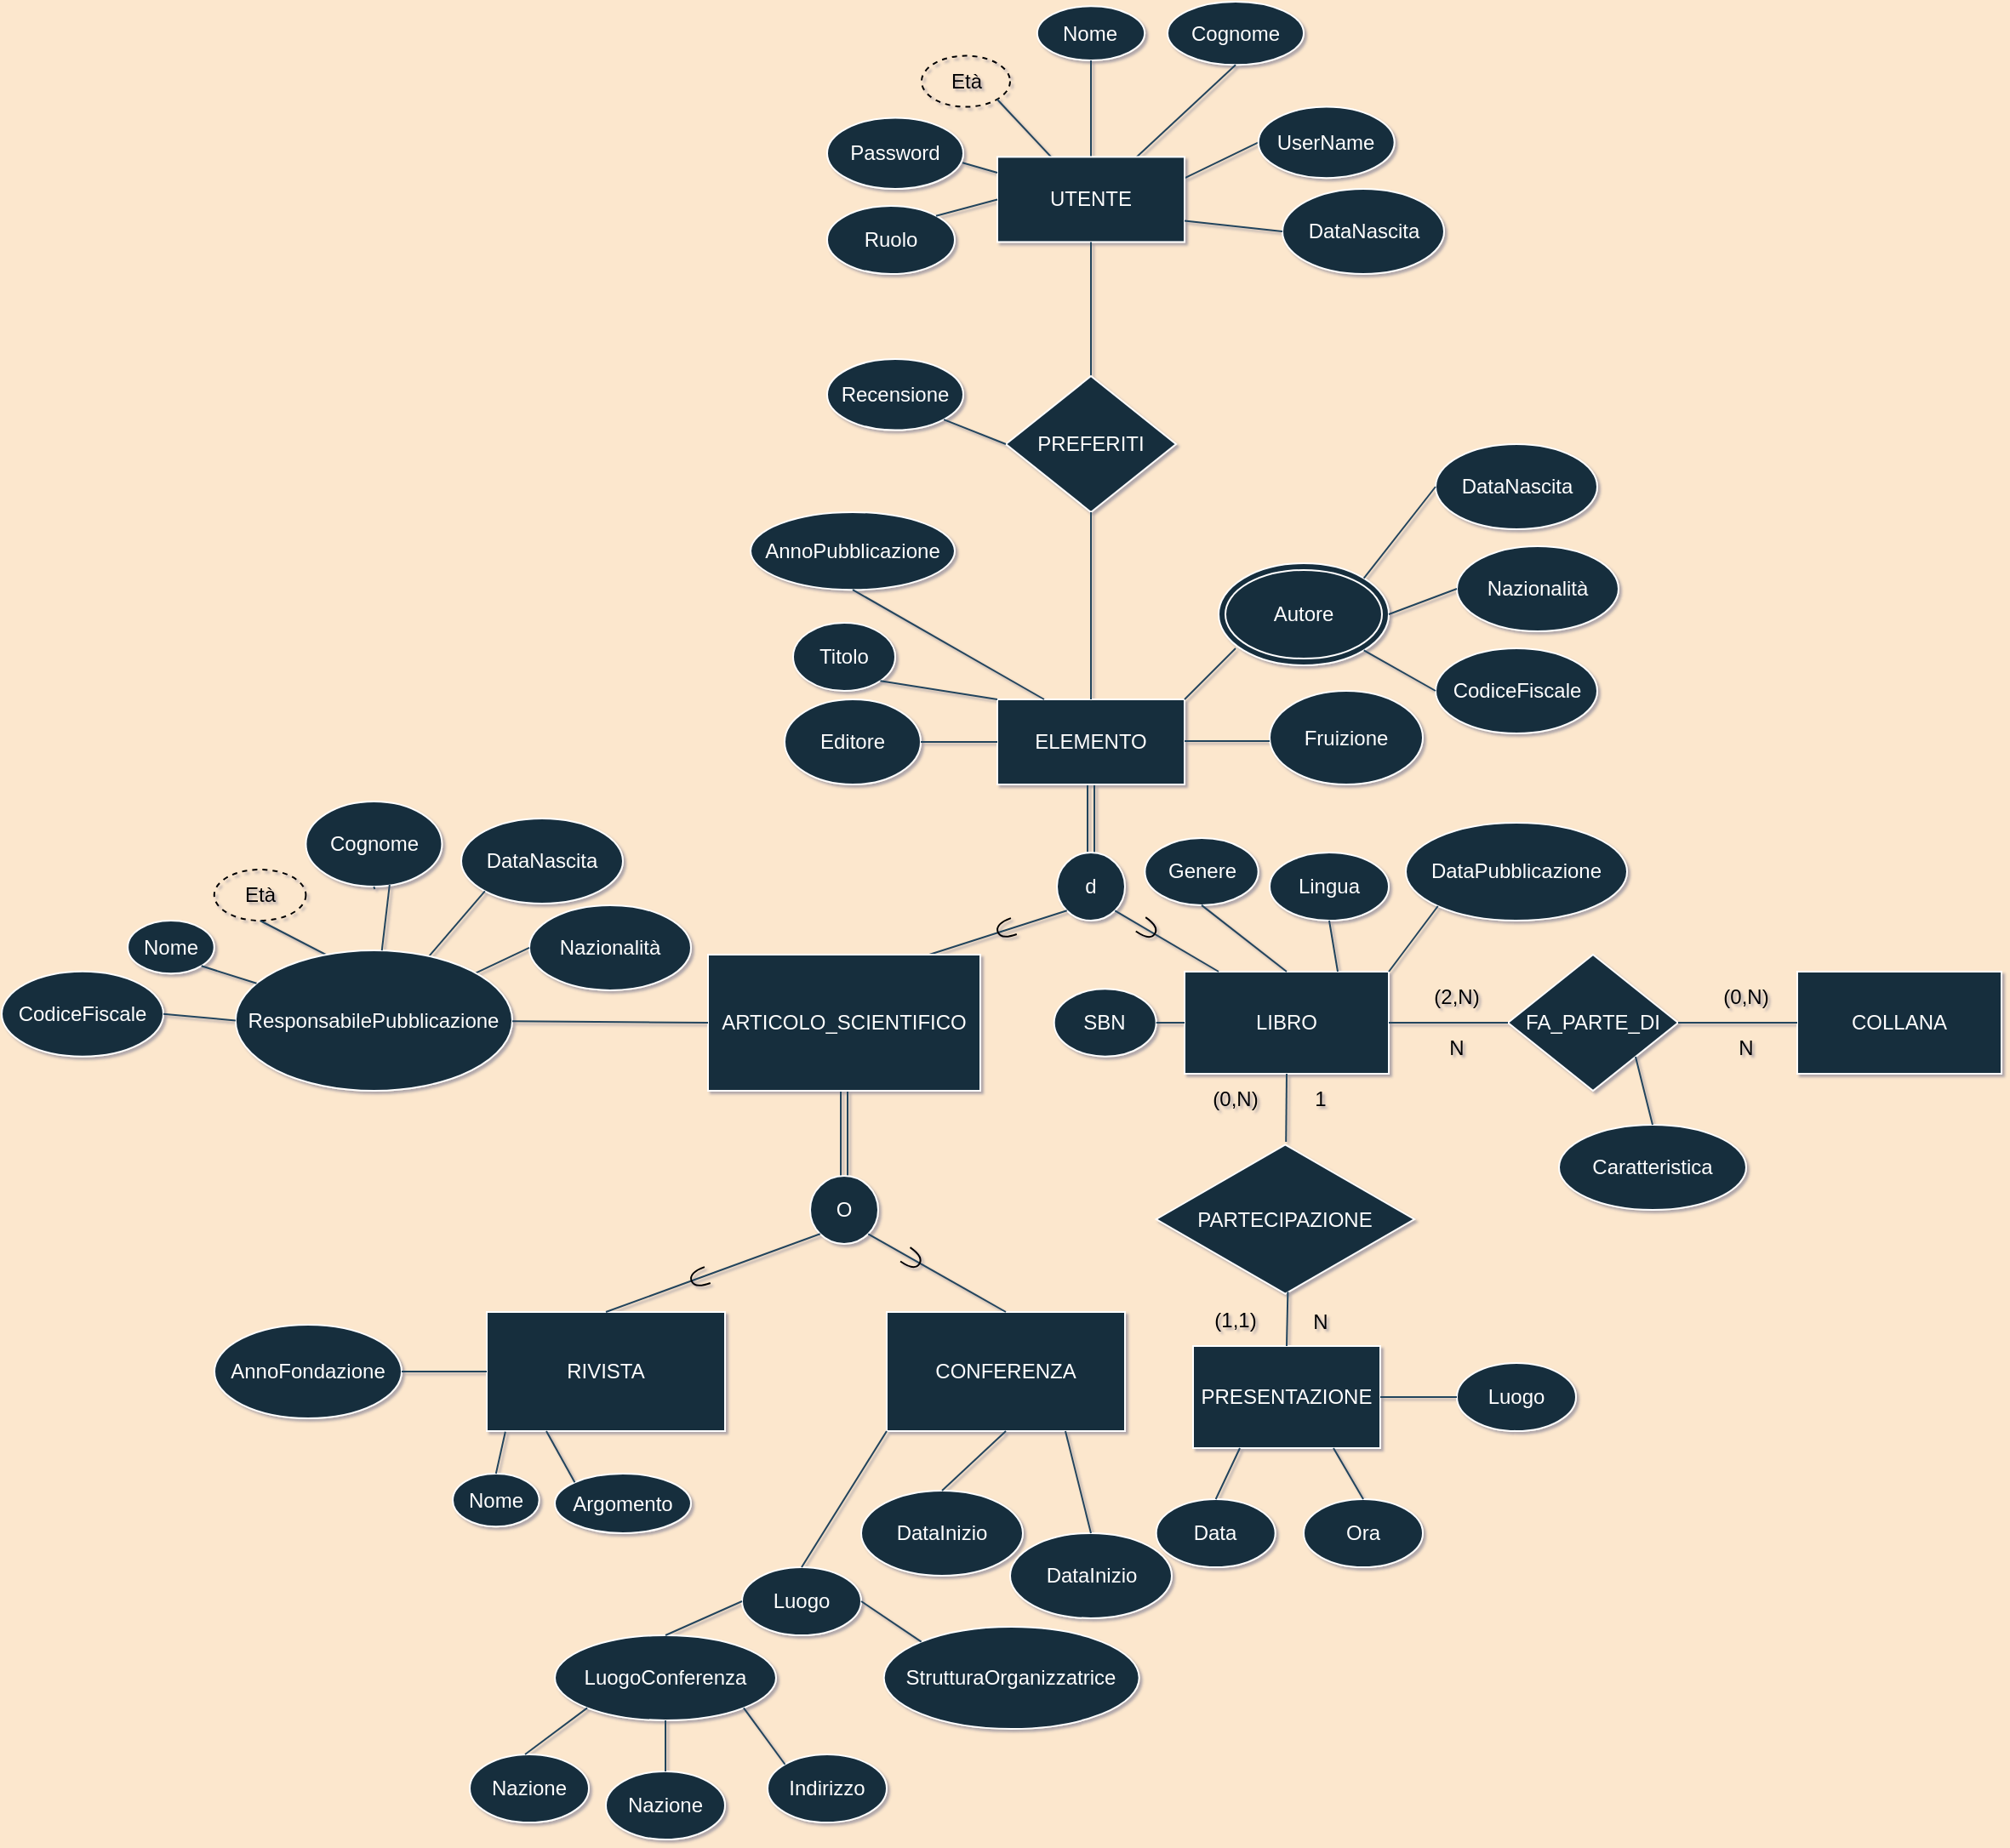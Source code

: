 <mxfile version="20.6.0" type="device"><diagram id="M-CdDoBV60Qnlm4ifn4K" name="Pagina-1"><mxGraphModel dx="1877" dy="1602" grid="1" gridSize="10" guides="1" tooltips="1" connect="1" arrows="1" fold="1" page="1" pageScale="1" pageWidth="827" pageHeight="1169" background="#FCE7CD" math="0" shadow="1"><root><mxCell id="0"/><mxCell id="1" parent="0"/><mxCell id="KIYsPXz1NXXI_963rC55-44" style="edgeStyle=orthogonalEdgeStyle;shape=link;rounded=0;orthogonalLoop=1;jettySize=auto;html=1;exitX=0.5;exitY=1;exitDx=0;exitDy=0;labelBackgroundColor=#FCE7CD;strokeColor=#23445D;" parent="1" source="KIYsPXz1NXXI_963rC55-1" edge="1"><mxGeometry relative="1" as="geometry"><mxPoint x="285" y="220.0" as="targetPoint"/></mxGeometry></mxCell><mxCell id="KIYsPXz1NXXI_963rC55-1" value="ELEMENTO" style="rounded=0;whiteSpace=wrap;html=1;fillColor=#182E3E;strokeColor=#FFFFFF;fontColor=#FFFFFF;" parent="1" vertex="1"><mxGeometry x="230" y="130" width="110" height="50" as="geometry"/></mxCell><mxCell id="KIYsPXz1NXXI_963rC55-2" value="ARTICOLO_SCIENTIFICO" style="rounded=0;whiteSpace=wrap;html=1;fillColor=#182E3E;strokeColor=#FFFFFF;fontColor=#FFFFFF;" parent="1" vertex="1"><mxGeometry x="60" y="280" width="160" height="80" as="geometry"/></mxCell><mxCell id="KIYsPXz1NXXI_963rC55-3" value="LIBRO" style="rounded=0;whiteSpace=wrap;html=1;fillColor=#182E3E;strokeColor=#FFFFFF;fontColor=#FFFFFF;" parent="1" vertex="1"><mxGeometry x="340" y="290" width="120" height="60" as="geometry"/></mxCell><mxCell id="KIYsPXz1NXXI_963rC55-4" value="Titolo" style="ellipse;whiteSpace=wrap;html=1;fillColor=#182E3E;strokeColor=#FFFFFF;fontColor=#FFFFFF;" parent="1" vertex="1"><mxGeometry x="110" y="85" width="60" height="40" as="geometry"/></mxCell><mxCell id="KIYsPXz1NXXI_963rC55-8" value="" style="endArrow=none;html=1;rounded=0;exitX=1;exitY=1;exitDx=0;exitDy=0;labelBackgroundColor=#FCE7CD;strokeColor=#23445D;entryX=0;entryY=0;entryDx=0;entryDy=0;" parent="1" source="KIYsPXz1NXXI_963rC55-4" target="KIYsPXz1NXXI_963rC55-1" edge="1"><mxGeometry width="50" height="50" relative="1" as="geometry"><mxPoint x="240" y="110" as="sourcePoint"/><mxPoint x="290" y="60" as="targetPoint"/></mxGeometry></mxCell><mxCell id="KIYsPXz1NXXI_963rC55-9" value="AnnoPubblicazione" style="ellipse;whiteSpace=wrap;html=1;fillColor=#182E3E;strokeColor=#FFFFFF;fontColor=#FFFFFF;" parent="1" vertex="1"><mxGeometry x="85" y="20" width="120" height="45.58" as="geometry"/></mxCell><mxCell id="KIYsPXz1NXXI_963rC55-11" value="" style="endArrow=none;html=1;rounded=0;entryX=0.5;entryY=1;entryDx=0;entryDy=0;labelBackgroundColor=#FCE7CD;strokeColor=#23445D;exitX=0.25;exitY=0;exitDx=0;exitDy=0;" parent="1" target="KIYsPXz1NXXI_963rC55-9" edge="1" source="KIYsPXz1NXXI_963rC55-1"><mxGeometry width="50" height="50" relative="1" as="geometry"><mxPoint x="280" y="130" as="sourcePoint"/><mxPoint x="330" y="80" as="targetPoint"/></mxGeometry></mxCell><mxCell id="KIYsPXz1NXXI_963rC55-12" value="Autore" style="ellipse;shape=doubleEllipse;whiteSpace=wrap;html=1;fillColor=#182E3E;strokeColor=#FFFFFF;fontColor=#FFFFFF;" parent="1" vertex="1"><mxGeometry x="360" y="50" width="100" height="60" as="geometry"/></mxCell><mxCell id="KIYsPXz1NXXI_963rC55-13" value="" style="endArrow=none;html=1;rounded=0;labelBackgroundColor=#FCE7CD;strokeColor=#23445D;" parent="1" edge="1"><mxGeometry width="50" height="50" relative="1" as="geometry"><mxPoint x="340" y="130" as="sourcePoint"/><mxPoint x="370" y="100" as="targetPoint"/></mxGeometry></mxCell><mxCell id="KIYsPXz1NXXI_963rC55-14" value="Nome" style="ellipse;whiteSpace=wrap;html=1;fillColor=#182E3E;strokeColor=#FFFFFF;fontColor=#FFFFFF;" parent="1" vertex="1"><mxGeometry x="253.42" y="-277.34" width="63.16" height="31.79" as="geometry"/></mxCell><mxCell id="KIYsPXz1NXXI_963rC55-15" value="" style="endArrow=none;html=1;rounded=0;exitX=0.5;exitY=1;exitDx=0;exitDy=0;labelBackgroundColor=#FCE7CD;strokeColor=#23445D;" parent="1" source="KIYsPXz1NXXI_963rC55-14" target="_2MecV2IiAmUGZykWip9-86" edge="1"><mxGeometry width="50" height="50" relative="1" as="geometry"><mxPoint x="323.99" y="-255.84" as="sourcePoint"/><mxPoint x="268.553" y="-197.004" as="targetPoint"/></mxGeometry></mxCell><mxCell id="KIYsPXz1NXXI_963rC55-16" value="Cognome" style="ellipse;whiteSpace=wrap;html=1;fillColor=#182E3E;strokeColor=#FFFFFF;fontColor=#FFFFFF;" parent="1" vertex="1"><mxGeometry x="330.0" y="-280" width="80" height="37.11" as="geometry"/></mxCell><mxCell id="KIYsPXz1NXXI_963rC55-19" value="" style="endArrow=none;html=1;rounded=0;entryX=0.5;entryY=1;entryDx=0;entryDy=0;labelBackgroundColor=#FCE7CD;strokeColor=#23445D;" parent="1" source="_2MecV2IiAmUGZykWip9-86" target="KIYsPXz1NXXI_963rC55-16" edge="1"><mxGeometry width="50" height="50" relative="1" as="geometry"><mxPoint x="290.489" y="-195.489" as="sourcePoint"/><mxPoint x="354.82" y="-237" as="targetPoint"/></mxGeometry></mxCell><mxCell id="KIYsPXz1NXXI_963rC55-20" value="Editore" style="ellipse;whiteSpace=wrap;html=1;fillColor=#182E3E;strokeColor=#FFFFFF;fontColor=#FFFFFF;" parent="1" vertex="1"><mxGeometry x="105" y="130" width="80" height="50" as="geometry"/></mxCell><mxCell id="KIYsPXz1NXXI_963rC55-22" value="" style="endArrow=none;html=1;rounded=0;exitX=1;exitY=0.5;exitDx=0;exitDy=0;entryX=0;entryY=0.5;entryDx=0;entryDy=0;labelBackgroundColor=#FCE7CD;strokeColor=#23445D;" parent="1" source="KIYsPXz1NXXI_963rC55-20" target="KIYsPXz1NXXI_963rC55-1" edge="1"><mxGeometry width="50" height="50" relative="1" as="geometry"><mxPoint x="360" y="200" as="sourcePoint"/><mxPoint x="410" y="150" as="targetPoint"/></mxGeometry></mxCell><mxCell id="KIYsPXz1NXXI_963rC55-23" value="Fruizione" style="ellipse;whiteSpace=wrap;html=1;fillColor=#182E3E;strokeColor=#FFFFFF;fontColor=#FFFFFF;" parent="1" vertex="1"><mxGeometry x="390" y="125" width="90" height="55" as="geometry"/></mxCell><mxCell id="KIYsPXz1NXXI_963rC55-24" value="" style="endArrow=none;html=1;rounded=0;exitX=1;exitY=0.5;exitDx=0;exitDy=0;entryX=0;entryY=0.5;entryDx=0;entryDy=0;labelBackgroundColor=#FCE7CD;strokeColor=#23445D;" parent="1" edge="1"><mxGeometry width="50" height="50" relative="1" as="geometry"><mxPoint x="340" y="154.5" as="sourcePoint"/><mxPoint x="390" y="154.5" as="targetPoint"/></mxGeometry></mxCell><mxCell id="KIYsPXz1NXXI_963rC55-25" value="DataPubblicazione" style="ellipse;whiteSpace=wrap;html=1;fillColor=#182E3E;strokeColor=#FFFFFF;fontColor=#FFFFFF;" parent="1" vertex="1"><mxGeometry x="470" y="202.5" width="130" height="57.5" as="geometry"/></mxCell><mxCell id="KIYsPXz1NXXI_963rC55-27" value="Luogo" style="ellipse;whiteSpace=wrap;html=1;fillColor=#182E3E;strokeColor=#FFFFFF;fontColor=#FFFFFF;" parent="1" vertex="1"><mxGeometry x="500" y="520" width="70" height="40" as="geometry"/></mxCell><mxCell id="KIYsPXz1NXXI_963rC55-29" value="COLLANA" style="rounded=0;whiteSpace=wrap;html=1;fillColor=#182E3E;strokeColor=#FFFFFF;fontColor=#FFFFFF;" parent="1" vertex="1"><mxGeometry x="700" y="290" width="120" height="60" as="geometry"/></mxCell><mxCell id="KIYsPXz1NXXI_963rC55-30" value="FA_PARTE_DI" style="rhombus;whiteSpace=wrap;html=1;fillColor=#182E3E;strokeColor=#FFFFFF;fontColor=#FFFFFF;" parent="1" vertex="1"><mxGeometry x="530" y="280" width="100" height="80" as="geometry"/></mxCell><mxCell id="KIYsPXz1NXXI_963rC55-31" value="" style="endArrow=none;html=1;rounded=0;entryX=0;entryY=0.5;entryDx=0;entryDy=0;exitX=1;exitY=0.5;exitDx=0;exitDy=0;labelBackgroundColor=#FCE7CD;strokeColor=#23445D;fontColor=#000000;" parent="1" source="KIYsPXz1NXXI_963rC55-3" target="KIYsPXz1NXXI_963rC55-30" edge="1"><mxGeometry width="50" height="50" relative="1" as="geometry"><mxPoint x="360" y="330" as="sourcePoint"/><mxPoint x="410" y="280" as="targetPoint"/></mxGeometry></mxCell><mxCell id="KIYsPXz1NXXI_963rC55-33" value="N" style="text;html=1;strokeColor=none;fillColor=none;align=center;verticalAlign=middle;whiteSpace=wrap;rounded=0;fontColor=#000000;" parent="1" vertex="1"><mxGeometry x="640" y="320" width="60" height="30" as="geometry"/></mxCell><mxCell id="KIYsPXz1NXXI_963rC55-34" value="N" style="text;html=1;strokeColor=none;fillColor=none;align=center;verticalAlign=middle;whiteSpace=wrap;rounded=0;fontColor=#000000;" parent="1" vertex="1"><mxGeometry x="470" y="320" width="60" height="30" as="geometry"/></mxCell><mxCell id="KIYsPXz1NXXI_963rC55-37" value="(2,N)" style="text;html=1;strokeColor=none;fillColor=none;align=center;verticalAlign=middle;whiteSpace=wrap;rounded=0;fontColor=#000000;" parent="1" vertex="1"><mxGeometry x="470" y="290" width="60" height="30" as="geometry"/></mxCell><mxCell id="KIYsPXz1NXXI_963rC55-38" value="(0,N)" style="text;html=1;strokeColor=none;fillColor=none;align=center;verticalAlign=middle;whiteSpace=wrap;rounded=0;fontColor=#000000;" parent="1" vertex="1"><mxGeometry x="640" y="290" width="60" height="30" as="geometry"/></mxCell><mxCell id="KIYsPXz1NXXI_963rC55-40" value="PRESENTAZIONE" style="rounded=0;whiteSpace=wrap;html=1;fillColor=#182E3E;strokeColor=#FFFFFF;fontColor=#FFFFFF;" parent="1" vertex="1"><mxGeometry x="345" y="510" width="110" height="60" as="geometry"/></mxCell><mxCell id="KIYsPXz1NXXI_963rC55-41" value="Data" style="ellipse;whiteSpace=wrap;html=1;fillColor=#182E3E;strokeColor=#FFFFFF;fontColor=#FFFFFF;" parent="1" vertex="1"><mxGeometry x="323.34" y="600" width="70" height="40" as="geometry"/></mxCell><mxCell id="KIYsPXz1NXXI_963rC55-42" value="" style="endArrow=none;html=1;rounded=0;entryX=0;entryY=0.5;entryDx=0;entryDy=0;exitX=1;exitY=0.5;exitDx=0;exitDy=0;labelBackgroundColor=#FCE7CD;strokeColor=#23445D;fontColor=#000000;" parent="1" source="KIYsPXz1NXXI_963rC55-40" target="KIYsPXz1NXXI_963rC55-27" edge="1"><mxGeometry width="50" height="50" relative="1" as="geometry"><mxPoint x="380" y="500" as="sourcePoint"/><mxPoint x="430" y="450" as="targetPoint"/></mxGeometry></mxCell><mxCell id="KIYsPXz1NXXI_963rC55-43" value="" style="endArrow=none;html=1;rounded=0;exitX=0.5;exitY=0;exitDx=0;exitDy=0;entryX=0.25;entryY=1;entryDx=0;entryDy=0;labelBackgroundColor=#FCE7CD;strokeColor=#23445D;" parent="1" source="KIYsPXz1NXXI_963rC55-41" target="KIYsPXz1NXXI_963rC55-40" edge="1"><mxGeometry width="50" height="50" relative="1" as="geometry"><mxPoint x="380" y="500" as="sourcePoint"/><mxPoint x="430" y="450" as="targetPoint"/></mxGeometry></mxCell><mxCell id="KIYsPXz1NXXI_963rC55-45" value="d" style="ellipse;whiteSpace=wrap;html=1;aspect=fixed;fillColor=#182E3E;strokeColor=#FFFFFF;fontColor=#FFFFFF;" parent="1" vertex="1"><mxGeometry x="265" y="220" width="40" height="40" as="geometry"/></mxCell><mxCell id="KIYsPXz1NXXI_963rC55-66" value="" style="endArrow=none;html=1;rounded=0;entryX=1;entryY=1;entryDx=0;entryDy=0;exitX=0.167;exitY=0;exitDx=0;exitDy=0;startArrow=none;exitPerimeter=0;labelBackgroundColor=#FCE7CD;strokeColor=#23445D;" parent="1" source="KIYsPXz1NXXI_963rC55-3" target="KIYsPXz1NXXI_963rC55-45" edge="1"><mxGeometry width="50" height="50" relative="1" as="geometry"><mxPoint x="190" y="280" as="sourcePoint"/><mxPoint x="240" y="230" as="targetPoint"/></mxGeometry></mxCell><mxCell id="KIYsPXz1NXXI_963rC55-68" value="" style="endArrow=none;html=1;rounded=0;entryX=0;entryY=1;entryDx=0;entryDy=0;labelBackgroundColor=#FCE7CD;strokeColor=#23445D;" parent="1" target="KIYsPXz1NXXI_963rC55-45" edge="1"><mxGeometry width="50" height="50" relative="1" as="geometry"><mxPoint x="190" y="280" as="sourcePoint"/><mxPoint x="270.858" y="254.142" as="targetPoint"/></mxGeometry></mxCell><mxCell id="KIYsPXz1NXXI_963rC55-75" value="PARTECIPAZIONE" style="html=1;whiteSpace=wrap;aspect=fixed;shape=isoRectangle;fillColor=#182E3E;strokeColor=#FFFFFF;fontColor=#FFFFFF;" parent="1" vertex="1"><mxGeometry x="323.34" y="390" width="151.66" height="91" as="geometry"/></mxCell><mxCell id="KIYsPXz1NXXI_963rC55-76" value="" style="endArrow=none;html=1;rounded=0;entryX=0.5;entryY=1;entryDx=0;entryDy=0;labelBackgroundColor=#FCE7CD;strokeColor=#23445D;fontColor=#000000;" parent="1" source="KIYsPXz1NXXI_963rC55-75" target="KIYsPXz1NXXI_963rC55-3" edge="1"><mxGeometry width="50" height="50" relative="1" as="geometry"><mxPoint x="230" y="360" as="sourcePoint"/><mxPoint x="280" y="310" as="targetPoint"/></mxGeometry></mxCell><mxCell id="KIYsPXz1NXXI_963rC55-78" value="" style="endArrow=none;html=1;rounded=0;entryX=0.51;entryY=0.968;entryDx=0;entryDy=0;entryPerimeter=0;exitX=0.5;exitY=0;exitDx=0;exitDy=0;labelBackgroundColor=#FCE7CD;strokeColor=#23445D;fontColor=#000000;" parent="1" source="KIYsPXz1NXXI_963rC55-40" target="KIYsPXz1NXXI_963rC55-75" edge="1"><mxGeometry width="50" height="50" relative="1" as="geometry"><mxPoint x="230" y="500" as="sourcePoint"/><mxPoint x="280" y="450" as="targetPoint"/></mxGeometry></mxCell><mxCell id="KIYsPXz1NXXI_963rC55-79" value="N" style="text;html=1;strokeColor=none;fillColor=none;align=center;verticalAlign=middle;whiteSpace=wrap;rounded=0;fontColor=#000000;" parent="1" vertex="1"><mxGeometry x="390" y="481" width="60" height="30" as="geometry"/></mxCell><mxCell id="KIYsPXz1NXXI_963rC55-80" value="1" style="text;html=1;strokeColor=none;fillColor=none;align=center;verticalAlign=middle;whiteSpace=wrap;rounded=0;fontColor=#000000;" parent="1" vertex="1"><mxGeometry x="390" y="350" width="60" height="30" as="geometry"/></mxCell><mxCell id="KIYsPXz1NXXI_963rC55-81" value="(0,N)" style="text;html=1;strokeColor=none;fillColor=none;align=center;verticalAlign=middle;whiteSpace=wrap;rounded=0;fontColor=#000000;" parent="1" vertex="1"><mxGeometry x="340" y="350" width="60" height="30" as="geometry"/></mxCell><mxCell id="KIYsPXz1NXXI_963rC55-82" value="(1,1)" style="text;html=1;strokeColor=none;fillColor=none;align=center;verticalAlign=middle;whiteSpace=wrap;rounded=0;fontColor=#000000;" parent="1" vertex="1"><mxGeometry x="340" y="480" width="60" height="30" as="geometry"/></mxCell><mxCell id="KIYsPXz1NXXI_963rC55-83" value="" style="endArrow=none;html=1;rounded=0;entryX=0;entryY=1;entryDx=0;entryDy=0;labelBackgroundColor=#FCE7CD;strokeColor=#23445D;exitX=1;exitY=0;exitDx=0;exitDy=0;" parent="1" target="KIYsPXz1NXXI_963rC55-25" edge="1" source="KIYsPXz1NXXI_963rC55-3"><mxGeometry width="50" height="50" relative="1" as="geometry"><mxPoint x="414" y="290" as="sourcePoint"/><mxPoint x="464" y="240" as="targetPoint"/></mxGeometry></mxCell><mxCell id="KIYsPXz1NXXI_963rC55-84" value="DataNascita" style="ellipse;whiteSpace=wrap;html=1;fillColor=#182E3E;strokeColor=#FFFFFF;fontColor=#FFFFFF;" parent="1" vertex="1"><mxGeometry x="487.5" y="-20" width="95" height="50" as="geometry"/></mxCell><mxCell id="KIYsPXz1NXXI_963rC55-86" value="" style="endArrow=none;html=1;rounded=0;exitX=1;exitY=0.25;exitDx=0;exitDy=0;labelBackgroundColor=#FCE7CD;strokeColor=#23445D;entryX=0;entryY=0.5;entryDx=0;entryDy=0;" parent="1" source="_2MecV2IiAmUGZykWip9-86" target="_2MecV2IiAmUGZykWip9-87" edge="1"><mxGeometry width="50" height="50" relative="1" as="geometry"><mxPoint x="310.175" y="-188.213" as="sourcePoint"/><mxPoint x="361.66" y="-228.21" as="targetPoint"/></mxGeometry></mxCell><mxCell id="KIYsPXz1NXXI_963rC55-87" value="CodiceFiscale" style="ellipse;whiteSpace=wrap;html=1;fillColor=#182E3E;strokeColor=#FFFFFF;fontColor=#FFFFFF;" parent="1" vertex="1"><mxGeometry x="487.5" y="100" width="95" height="50" as="geometry"/></mxCell><mxCell id="KIYsPXz1NXXI_963rC55-88" value="" style="endArrow=none;html=1;rounded=0;entryX=0;entryY=0.5;entryDx=0;entryDy=0;exitX=1;exitY=1;exitDx=0;exitDy=0;labelBackgroundColor=#FCE7CD;strokeColor=#23445D;" parent="1" source="KIYsPXz1NXXI_963rC55-12" target="KIYsPXz1NXXI_963rC55-87" edge="1"><mxGeometry width="50" height="50" relative="1" as="geometry"><mxPoint x="420" y="220" as="sourcePoint"/><mxPoint x="470" y="170" as="targetPoint"/></mxGeometry></mxCell><mxCell id="HXUEYXObNeZ3FaIWYVhp-1" value="" style="endArrow=none;html=1;rounded=0;entryX=0;entryY=0.5;entryDx=0;entryDy=0;labelBackgroundColor=#FCE7CD;strokeColor=#23445D;fontColor=#000000;" parent="1" source="KIYsPXz1NXXI_963rC55-30" target="KIYsPXz1NXXI_963rC55-29" edge="1"><mxGeometry width="50" height="50" relative="1" as="geometry"><mxPoint x="540" y="380" as="sourcePoint"/><mxPoint x="590" y="330" as="targetPoint"/></mxGeometry></mxCell><mxCell id="_2MecV2IiAmUGZykWip9-1" value="Nazionalità" style="ellipse;whiteSpace=wrap;html=1;strokeColor=#FFFFFF;fontColor=#FFFFFF;fillColor=#182E3E;" vertex="1" parent="1"><mxGeometry x="500" y="40" width="95" height="50" as="geometry"/></mxCell><mxCell id="_2MecV2IiAmUGZykWip9-5" value="" style="endArrow=none;html=1;rounded=0;strokeColor=#23445D;entryX=0;entryY=0.5;entryDx=0;entryDy=0;exitX=1;exitY=0.5;exitDx=0;exitDy=0;" edge="1" parent="1" source="KIYsPXz1NXXI_963rC55-12" target="_2MecV2IiAmUGZykWip9-1"><mxGeometry width="50" height="50" relative="1" as="geometry"><mxPoint x="350" y="80" as="sourcePoint"/><mxPoint x="400" y="30" as="targetPoint"/></mxGeometry></mxCell><mxCell id="_2MecV2IiAmUGZykWip9-6" value="&lt;font color=&quot;#000000&quot;&gt;Età&lt;/font&gt;" style="ellipse;whiteSpace=wrap;html=1;align=center;dashed=1;strokeColor=#000000;fontColor=#FFFFFF;fillColor=none;" vertex="1" parent="1"><mxGeometry x="185.5" y="-248.21" width="52" height="30" as="geometry"/></mxCell><mxCell id="_2MecV2IiAmUGZykWip9-7" value="" style="endArrow=none;html=1;rounded=0;strokeColor=#23445D;fontColor=#000000;exitX=1;exitY=1;exitDx=0;exitDy=0;" edge="1" parent="1" source="_2MecV2IiAmUGZykWip9-6" target="_2MecV2IiAmUGZykWip9-86"><mxGeometry width="50" height="50" relative="1" as="geometry"><mxPoint x="164.82" y="-107.0" as="sourcePoint"/><mxPoint x="239.465" y="-188.213" as="targetPoint"/></mxGeometry></mxCell><mxCell id="_2MecV2IiAmUGZykWip9-8" value="" style="shape=requiredInterface;html=1;verticalLabelPosition=bottom;sketch=0;strokeColor=#000000;fontColor=#000000;fillColor=none;rotation=35;" vertex="1" parent="1"><mxGeometry x="313.34" y="260" width="10" height="10" as="geometry"/></mxCell><mxCell id="_2MecV2IiAmUGZykWip9-9" value="" style="shape=requiredInterface;html=1;verticalLabelPosition=bottom;sketch=0;strokeColor=#000000;fontColor=#000000;fillColor=none;rotation=-200;" vertex="1" parent="1"><mxGeometry x="230.0" y="260" width="10" height="10" as="geometry"/></mxCell><mxCell id="_2MecV2IiAmUGZykWip9-11" value="Lingua" style="ellipse;whiteSpace=wrap;html=1;fillColor=#182E3E;strokeColor=#FFFFFF;fontColor=#FFFFFF;" vertex="1" parent="1"><mxGeometry x="390" y="220" width="70" height="40" as="geometry"/></mxCell><mxCell id="_2MecV2IiAmUGZykWip9-12" value="" style="endArrow=none;html=1;rounded=0;strokeColor=#23445D;fontColor=#000000;entryX=0.5;entryY=1;entryDx=0;entryDy=0;exitX=0.75;exitY=0;exitDx=0;exitDy=0;" edge="1" parent="1" source="KIYsPXz1NXXI_963rC55-3" target="_2MecV2IiAmUGZykWip9-11"><mxGeometry width="50" height="50" relative="1" as="geometry"><mxPoint x="380" y="330" as="sourcePoint"/><mxPoint x="430" y="280" as="targetPoint"/></mxGeometry></mxCell><mxCell id="_2MecV2IiAmUGZykWip9-13" value="Genere" style="ellipse;whiteSpace=wrap;html=1;fillColor=#182E3E;strokeColor=#FFFFFF;fontColor=#FFFFFF;" vertex="1" parent="1"><mxGeometry x="316.68" y="211.56" width="66.66" height="39.38" as="geometry"/></mxCell><mxCell id="_2MecV2IiAmUGZykWip9-14" value="" style="endArrow=none;html=1;rounded=0;strokeColor=#23445D;fontColor=#000000;entryX=0.5;entryY=1;entryDx=0;entryDy=0;exitX=0.5;exitY=0;exitDx=0;exitDy=0;" edge="1" parent="1" source="KIYsPXz1NXXI_963rC55-3" target="_2MecV2IiAmUGZykWip9-13"><mxGeometry width="50" height="50" relative="1" as="geometry"><mxPoint x="380" y="330" as="sourcePoint"/><mxPoint x="430" y="280" as="targetPoint"/></mxGeometry></mxCell><mxCell id="_2MecV2IiAmUGZykWip9-15" value="SBN" style="ellipse;whiteSpace=wrap;html=1;fillColor=#182E3E;strokeColor=#FFFFFF;fontColor=#FFFFFF;" vertex="1" parent="1"><mxGeometry x="263.34" y="300.16" width="60" height="39.69" as="geometry"/></mxCell><mxCell id="_2MecV2IiAmUGZykWip9-17" value="" style="endArrow=none;html=1;rounded=0;strokeColor=#23445D;fontColor=#000000;exitX=1;exitY=0.5;exitDx=0;exitDy=0;entryX=0;entryY=0.5;entryDx=0;entryDy=0;" edge="1" parent="1" source="_2MecV2IiAmUGZykWip9-15" target="KIYsPXz1NXXI_963rC55-3"><mxGeometry width="50" height="50" relative="1" as="geometry"><mxPoint x="380" y="330" as="sourcePoint"/><mxPoint x="430" y="280" as="targetPoint"/></mxGeometry></mxCell><mxCell id="_2MecV2IiAmUGZykWip9-18" value="Ora" style="ellipse;whiteSpace=wrap;html=1;fillColor=#182E3E;strokeColor=#FFFFFF;fontColor=#FFFFFF;" vertex="1" parent="1"><mxGeometry x="410" y="600" width="70" height="40" as="geometry"/></mxCell><mxCell id="_2MecV2IiAmUGZykWip9-19" value="" style="endArrow=none;html=1;rounded=0;exitX=0.5;exitY=0;exitDx=0;exitDy=0;entryX=0.75;entryY=1;entryDx=0;entryDy=0;labelBackgroundColor=#FCE7CD;strokeColor=#23445D;" edge="1" source="_2MecV2IiAmUGZykWip9-18" parent="1" target="KIYsPXz1NXXI_963rC55-40"><mxGeometry width="50" height="50" relative="1" as="geometry"><mxPoint x="466.66" y="500" as="sourcePoint"/><mxPoint x="459.16" y="570" as="targetPoint"/></mxGeometry></mxCell><mxCell id="_2MecV2IiAmUGZykWip9-35" style="edgeStyle=orthogonalEdgeStyle;shape=link;rounded=0;orthogonalLoop=1;jettySize=auto;html=1;exitX=0.5;exitY=1;exitDx=0;exitDy=0;strokeColor=#23445D;fontColor=#000000;" edge="1" parent="1" source="_2MecV2IiAmUGZykWip9-21" target="_2MecV2IiAmUGZykWip9-30"><mxGeometry relative="1" as="geometry"><mxPoint x="139.857" y="410" as="targetPoint"/></mxGeometry></mxCell><mxCell id="_2MecV2IiAmUGZykWip9-21" value="ARTICOLO_SCIENTIFICO" style="rounded=0;whiteSpace=wrap;html=1;fillColor=#182E3E;strokeColor=#FFFFFF;fontColor=#FFFFFF;" vertex="1" parent="1"><mxGeometry x="60" y="280" width="160" height="80" as="geometry"/></mxCell><mxCell id="_2MecV2IiAmUGZykWip9-22" value="RIVISTA" style="rounded=0;whiteSpace=wrap;html=1;fillColor=#182E3E;strokeColor=#FFFFFF;fontColor=#FFFFFF;" vertex="1" parent="1"><mxGeometry x="-70" y="490" width="140" height="70" as="geometry"/></mxCell><mxCell id="_2MecV2IiAmUGZykWip9-23" value="CONFERENZA" style="rounded=0;whiteSpace=wrap;html=1;fillColor=#182E3E;strokeColor=#FFFFFF;fontColor=#FFFFFF;" vertex="1" parent="1"><mxGeometry x="165" y="490" width="140" height="70" as="geometry"/></mxCell><mxCell id="_2MecV2IiAmUGZykWip9-30" value="O" style="ellipse;whiteSpace=wrap;html=1;aspect=fixed;fillColor=#182E3E;strokeColor=#FFFFFF;fontColor=#FFFFFF;" vertex="1" parent="1"><mxGeometry x="120.0" y="410" width="40" height="40" as="geometry"/></mxCell><mxCell id="_2MecV2IiAmUGZykWip9-31" value="" style="endArrow=none;html=1;rounded=0;entryX=1;entryY=1;entryDx=0;entryDy=0;exitX=0.5;exitY=0;exitDx=0;exitDy=0;startArrow=none;labelBackgroundColor=#FCE7CD;strokeColor=#23445D;" edge="1" parent="1" target="_2MecV2IiAmUGZykWip9-30" source="_2MecV2IiAmUGZykWip9-23"><mxGeometry width="50" height="50" relative="1" as="geometry"><mxPoint x="210.0" y="461" as="sourcePoint"/><mxPoint x="89.96" y="401" as="targetPoint"/></mxGeometry></mxCell><mxCell id="_2MecV2IiAmUGZykWip9-32" value="" style="endArrow=none;html=1;rounded=0;entryX=0;entryY=1;entryDx=0;entryDy=0;labelBackgroundColor=#FCE7CD;strokeColor=#23445D;exitX=0.5;exitY=0;exitDx=0;exitDy=0;" edge="1" parent="1" target="_2MecV2IiAmUGZykWip9-30" source="_2MecV2IiAmUGZykWip9-22"><mxGeometry width="50" height="50" relative="1" as="geometry"><mxPoint x="39.96" y="451" as="sourcePoint"/><mxPoint x="120.818" y="425.142" as="targetPoint"/></mxGeometry></mxCell><mxCell id="_2MecV2IiAmUGZykWip9-33" value="" style="shape=requiredInterface;html=1;verticalLabelPosition=bottom;sketch=0;strokeColor=#000000;fontColor=#000000;fillColor=none;rotation=35;" vertex="1" parent="1"><mxGeometry x="175.0" y="454" width="10" height="10" as="geometry"/></mxCell><mxCell id="_2MecV2IiAmUGZykWip9-34" value="" style="shape=requiredInterface;html=1;verticalLabelPosition=bottom;sketch=0;strokeColor=#000000;fontColor=#000000;fillColor=none;rotation=-200;" vertex="1" parent="1"><mxGeometry x="50.0" y="465" width="10" height="10" as="geometry"/></mxCell><mxCell id="_2MecV2IiAmUGZykWip9-36" value="Nome" style="ellipse;whiteSpace=wrap;html=1;fillColor=#182E3E;strokeColor=#FFFFFF;fontColor=#FFFFFF;" vertex="1" parent="1"><mxGeometry x="-90.0" y="585" width="50.83" height="31.16" as="geometry"/></mxCell><mxCell id="_2MecV2IiAmUGZykWip9-39" value="" style="endArrow=none;html=1;rounded=0;strokeColor=#23445D;fontColor=#000000;entryX=0.078;entryY=1.005;entryDx=0;entryDy=0;exitX=0.5;exitY=0;exitDx=0;exitDy=0;entryPerimeter=0;" edge="1" parent="1" source="_2MecV2IiAmUGZykWip9-36" target="_2MecV2IiAmUGZykWip9-22"><mxGeometry width="50" height="50" relative="1" as="geometry"><mxPoint x="220" y="615" as="sourcePoint"/><mxPoint x="30" y="625" as="targetPoint"/></mxGeometry></mxCell><mxCell id="_2MecV2IiAmUGZykWip9-40" value="Argomento" style="ellipse;whiteSpace=wrap;html=1;fillColor=#182E3E;strokeColor=#FFFFFF;fontColor=#FFFFFF;" vertex="1" parent="1"><mxGeometry x="-30" y="585" width="80" height="35" as="geometry"/></mxCell><mxCell id="_2MecV2IiAmUGZykWip9-41" value="" style="endArrow=none;html=1;rounded=0;strokeColor=#23445D;fontColor=#000000;exitX=0.25;exitY=1;exitDx=0;exitDy=0;entryX=0;entryY=0;entryDx=0;entryDy=0;" edge="1" parent="1" source="_2MecV2IiAmUGZykWip9-22" target="_2MecV2IiAmUGZykWip9-40"><mxGeometry width="50" height="50" relative="1" as="geometry"><mxPoint x="50" y="690" as="sourcePoint"/><mxPoint x="100" y="640" as="targetPoint"/></mxGeometry></mxCell><mxCell id="_2MecV2IiAmUGZykWip9-42" value="AnnoFondazione" style="ellipse;whiteSpace=wrap;html=1;fillColor=#182E3E;strokeColor=#FFFFFF;fontColor=#FFFFFF;" vertex="1" parent="1"><mxGeometry x="-230" y="497.5" width="110" height="55" as="geometry"/></mxCell><mxCell id="_2MecV2IiAmUGZykWip9-43" value="" style="endArrow=none;html=1;rounded=0;strokeColor=#23445D;fontColor=#000000;exitX=1;exitY=0.5;exitDx=0;exitDy=0;entryX=0;entryY=0.5;entryDx=0;entryDy=0;" edge="1" parent="1" source="_2MecV2IiAmUGZykWip9-42" target="_2MecV2IiAmUGZykWip9-22"><mxGeometry width="50" height="50" relative="1" as="geometry"><mxPoint x="110" y="620" as="sourcePoint"/><mxPoint x="160" y="570" as="targetPoint"/></mxGeometry></mxCell><mxCell id="_2MecV2IiAmUGZykWip9-46" value="Nome" style="ellipse;whiteSpace=wrap;html=1;fillColor=#182E3E;strokeColor=#FFFFFF;fontColor=#FFFFFF;" vertex="1" parent="1"><mxGeometry x="-280.95" y="260" width="50.83" height="31.16" as="geometry"/></mxCell><mxCell id="_2MecV2IiAmUGZykWip9-48" value="Cognome" style="ellipse;whiteSpace=wrap;html=1;fillColor=#182E3E;strokeColor=#FFFFFF;fontColor=#FFFFFF;" vertex="1" parent="1"><mxGeometry x="-176.29" y="190" width="80" height="50" as="geometry"/></mxCell><mxCell id="_2MecV2IiAmUGZykWip9-49" value="" style="endArrow=none;html=1;rounded=0;entryX=0.5;entryY=1;entryDx=0;entryDy=0;labelBackgroundColor=#FCE7CD;strokeColor=#23445D;" edge="1" parent="1" target="_2MecV2IiAmUGZykWip9-48"><mxGeometry width="50" height="50" relative="1" as="geometry"><mxPoint x="-135.886" y="241.469" as="sourcePoint"/><mxPoint x="-71.34" y="200" as="targetPoint"/></mxGeometry></mxCell><mxCell id="_2MecV2IiAmUGZykWip9-50" value="DataNascita" style="ellipse;whiteSpace=wrap;html=1;fillColor=#182E3E;strokeColor=#FFFFFF;fontColor=#FFFFFF;" vertex="1" parent="1"><mxGeometry x="-85.0" y="200" width="95" height="50" as="geometry"/></mxCell><mxCell id="_2MecV2IiAmUGZykWip9-51" value="" style="endArrow=none;html=1;rounded=0;entryX=0;entryY=1;entryDx=0;entryDy=0;labelBackgroundColor=#FCE7CD;strokeColor=#23445D;" edge="1" parent="1" source="_2MecV2IiAmUGZykWip9-58" target="_2MecV2IiAmUGZykWip9-50"><mxGeometry width="50" height="50" relative="1" as="geometry"><mxPoint x="-115.985" y="248.787" as="sourcePoint"/><mxPoint x="28.66" y="280" as="targetPoint"/></mxGeometry></mxCell><mxCell id="_2MecV2IiAmUGZykWip9-52" value="CodiceFiscale" style="ellipse;whiteSpace=wrap;html=1;fillColor=#182E3E;strokeColor=#FFFFFF;fontColor=#FFFFFF;" vertex="1" parent="1"><mxGeometry x="-355.0" y="289.85" width="95" height="50" as="geometry"/></mxCell><mxCell id="_2MecV2IiAmUGZykWip9-54" value="Nazionalità" style="ellipse;whiteSpace=wrap;html=1;strokeColor=#FFFFFF;fontColor=#FFFFFF;fillColor=#182E3E;" vertex="1" parent="1"><mxGeometry x="-45.0" y="250.94" width="95" height="50" as="geometry"/></mxCell><mxCell id="_2MecV2IiAmUGZykWip9-55" value="" style="endArrow=none;html=1;rounded=0;strokeColor=#23445D;entryX=0;entryY=0.5;entryDx=0;entryDy=0;" edge="1" parent="1" source="_2MecV2IiAmUGZykWip9-58" target="_2MecV2IiAmUGZykWip9-54"><mxGeometry width="50" height="50" relative="1" as="geometry"><mxPoint x="-101.34" y="270.0" as="sourcePoint"/><mxPoint x="-161.34" y="220" as="targetPoint"/></mxGeometry></mxCell><mxCell id="_2MecV2IiAmUGZykWip9-56" value="&lt;font color=&quot;#000000&quot;&gt;Età&lt;/font&gt;" style="ellipse;whiteSpace=wrap;html=1;align=center;dashed=1;strokeColor=#000000;fontColor=#FFFFFF;fillColor=none;" vertex="1" parent="1"><mxGeometry x="-230.12" y="230" width="53.83" height="30" as="geometry"/></mxCell><mxCell id="_2MecV2IiAmUGZykWip9-57" value="" style="endArrow=none;html=1;rounded=0;strokeColor=#23445D;fontColor=#000000;entryX=0.446;entryY=0.152;entryDx=0;entryDy=0;exitX=0.5;exitY=1;exitDx=0;exitDy=0;entryPerimeter=0;" edge="1" parent="1" source="_2MecV2IiAmUGZykWip9-56" target="_2MecV2IiAmUGZykWip9-58"><mxGeometry width="50" height="50" relative="1" as="geometry"><mxPoint x="-261.34" y="330" as="sourcePoint"/><mxPoint x="-186.397" y="248.609" as="targetPoint"/></mxGeometry></mxCell><mxCell id="_2MecV2IiAmUGZykWip9-58" value="ResponsabilePubblicazione" style="ellipse;whiteSpace=wrap;html=1;fillColor=#182E3E;strokeColor=#FFFFFF;fontColor=#FFFFFF;" vertex="1" parent="1"><mxGeometry x="-217.58" y="277.5" width="162.58" height="82.5" as="geometry"/></mxCell><mxCell id="_2MecV2IiAmUGZykWip9-59" value="" style="endArrow=none;html=1;rounded=0;strokeColor=#23445D;fontColor=#000000;entryX=0;entryY=0.5;entryDx=0;entryDy=0;exitX=1;exitY=0.5;exitDx=0;exitDy=0;" edge="1" parent="1" source="_2MecV2IiAmUGZykWip9-52" target="_2MecV2IiAmUGZykWip9-58"><mxGeometry width="50" height="50" relative="1" as="geometry"><mxPoint x="-270" y="330" as="sourcePoint"/><mxPoint x="-220" y="280" as="targetPoint"/></mxGeometry></mxCell><mxCell id="_2MecV2IiAmUGZykWip9-61" value="Luogo" style="ellipse;whiteSpace=wrap;html=1;fillColor=#182E3E;strokeColor=#FFFFFF;fontColor=#FFFFFF;" vertex="1" parent="1"><mxGeometry x="80" y="640" width="70" height="40" as="geometry"/></mxCell><mxCell id="_2MecV2IiAmUGZykWip9-62" value="" style="endArrow=none;html=1;rounded=0;strokeColor=#23445D;fontColor=#000000;exitX=0.5;exitY=0;exitDx=0;exitDy=0;entryX=0;entryY=1;entryDx=0;entryDy=0;" edge="1" parent="1" source="_2MecV2IiAmUGZykWip9-61" target="_2MecV2IiAmUGZykWip9-23"><mxGeometry width="50" height="50" relative="1" as="geometry"><mxPoint x="330" y="570" as="sourcePoint"/><mxPoint x="380" y="520" as="targetPoint"/></mxGeometry></mxCell><mxCell id="_2MecV2IiAmUGZykWip9-63" value="DataInizio" style="ellipse;whiteSpace=wrap;html=1;fillColor=#182E3E;strokeColor=#FFFFFF;fontColor=#FFFFFF;" vertex="1" parent="1"><mxGeometry x="150" y="595" width="95" height="50" as="geometry"/></mxCell><mxCell id="_2MecV2IiAmUGZykWip9-64" value="" style="endArrow=none;html=1;rounded=0;strokeColor=#23445D;fontColor=#000000;exitX=0.5;exitY=0;exitDx=0;exitDy=0;entryX=0.5;entryY=1;entryDx=0;entryDy=0;" edge="1" parent="1" source="_2MecV2IiAmUGZykWip9-63" target="_2MecV2IiAmUGZykWip9-23"><mxGeometry width="50" height="50" relative="1" as="geometry"><mxPoint x="330" y="570" as="sourcePoint"/><mxPoint x="380" y="520" as="targetPoint"/></mxGeometry></mxCell><mxCell id="_2MecV2IiAmUGZykWip9-65" value="DataInizio" style="ellipse;whiteSpace=wrap;html=1;fillColor=#182E3E;strokeColor=#FFFFFF;fontColor=#FFFFFF;" vertex="1" parent="1"><mxGeometry x="237.5" y="620" width="95" height="50" as="geometry"/></mxCell><mxCell id="_2MecV2IiAmUGZykWip9-66" value="" style="endArrow=none;html=1;rounded=0;strokeColor=#23445D;fontColor=#000000;exitX=0.5;exitY=0;exitDx=0;exitDy=0;entryX=0.75;entryY=1;entryDx=0;entryDy=0;" edge="1" parent="1" source="_2MecV2IiAmUGZykWip9-65" target="_2MecV2IiAmUGZykWip9-23"><mxGeometry width="50" height="50" relative="1" as="geometry"><mxPoint x="330" y="570" as="sourcePoint"/><mxPoint x="380" y="520" as="targetPoint"/></mxGeometry></mxCell><mxCell id="_2MecV2IiAmUGZykWip9-69" value="LuogoConferenza" style="ellipse;whiteSpace=wrap;html=1;fillColor=#182E3E;strokeColor=#FFFFFF;fontColor=#FFFFFF;" vertex="1" parent="1"><mxGeometry x="-30" y="680" width="130" height="50" as="geometry"/></mxCell><mxCell id="_2MecV2IiAmUGZykWip9-70" value="" style="endArrow=none;html=1;rounded=0;strokeColor=#23445D;fontColor=#000000;exitX=0.5;exitY=0;exitDx=0;exitDy=0;entryX=0;entryY=0.5;entryDx=0;entryDy=0;" edge="1" parent="1" source="_2MecV2IiAmUGZykWip9-69" target="_2MecV2IiAmUGZykWip9-61"><mxGeometry width="50" height="50" relative="1" as="geometry"><mxPoint x="290" y="680" as="sourcePoint"/><mxPoint x="340" y="630" as="targetPoint"/></mxGeometry></mxCell><mxCell id="_2MecV2IiAmUGZykWip9-72" value="StrutturaOrganizzatrice" style="ellipse;whiteSpace=wrap;html=1;fillColor=#182E3E;strokeColor=#FFFFFF;fontColor=#FFFFFF;" vertex="1" parent="1"><mxGeometry x="163.34" y="675" width="150" height="60" as="geometry"/></mxCell><mxCell id="_2MecV2IiAmUGZykWip9-73" value="" style="endArrow=none;html=1;rounded=0;strokeColor=#23445D;fontColor=#000000;exitX=1;exitY=0.5;exitDx=0;exitDy=0;entryX=0;entryY=0;entryDx=0;entryDy=0;" edge="1" parent="1" source="_2MecV2IiAmUGZykWip9-61" target="_2MecV2IiAmUGZykWip9-72"><mxGeometry width="50" height="50" relative="1" as="geometry"><mxPoint x="290" y="680" as="sourcePoint"/><mxPoint x="340" y="630" as="targetPoint"/></mxGeometry></mxCell><mxCell id="_2MecV2IiAmUGZykWip9-74" value="Nazione" style="ellipse;whiteSpace=wrap;html=1;fillColor=#182E3E;strokeColor=#FFFFFF;fontColor=#FFFFFF;" vertex="1" parent="1"><mxGeometry x="-80" y="750" width="70" height="40" as="geometry"/></mxCell><mxCell id="_2MecV2IiAmUGZykWip9-75" value="" style="endArrow=none;html=1;rounded=0;strokeColor=#23445D;fontColor=#000000;entryX=0;entryY=1;entryDx=0;entryDy=0;" edge="1" parent="1" target="_2MecV2IiAmUGZykWip9-69"><mxGeometry width="50" height="50" relative="1" as="geometry"><mxPoint x="-47.5" y="750" as="sourcePoint"/><mxPoint x="2.5" y="700" as="targetPoint"/></mxGeometry></mxCell><mxCell id="_2MecV2IiAmUGZykWip9-76" value="Nazione" style="ellipse;whiteSpace=wrap;html=1;fillColor=#182E3E;strokeColor=#FFFFFF;fontColor=#FFFFFF;" vertex="1" parent="1"><mxGeometry y="760" width="70" height="40" as="geometry"/></mxCell><mxCell id="_2MecV2IiAmUGZykWip9-77" value="" style="endArrow=none;html=1;rounded=0;strokeColor=#23445D;fontColor=#000000;exitX=0.5;exitY=0;exitDx=0;exitDy=0;entryX=0.5;entryY=1;entryDx=0;entryDy=0;" edge="1" parent="1" source="_2MecV2IiAmUGZykWip9-76" target="_2MecV2IiAmUGZykWip9-69"><mxGeometry width="50" height="50" relative="1" as="geometry"><mxPoint x="80" y="770" as="sourcePoint"/><mxPoint x="130" y="720" as="targetPoint"/></mxGeometry></mxCell><mxCell id="_2MecV2IiAmUGZykWip9-78" value="Indirizzo" style="ellipse;whiteSpace=wrap;html=1;fillColor=#182E3E;strokeColor=#FFFFFF;fontColor=#FFFFFF;" vertex="1" parent="1"><mxGeometry x="95" y="750" width="70" height="40" as="geometry"/></mxCell><mxCell id="_2MecV2IiAmUGZykWip9-79" value="" style="endArrow=none;html=1;rounded=0;strokeColor=#23445D;fontColor=#000000;exitX=0;exitY=0;exitDx=0;exitDy=0;entryX=1;entryY=1;entryDx=0;entryDy=0;" edge="1" parent="1" source="_2MecV2IiAmUGZykWip9-78" target="_2MecV2IiAmUGZykWip9-69"><mxGeometry width="50" height="50" relative="1" as="geometry"><mxPoint x="105" y="740" as="sourcePoint"/><mxPoint x="155" y="690" as="targetPoint"/></mxGeometry></mxCell><mxCell id="_2MecV2IiAmUGZykWip9-80" value="" style="endArrow=none;html=1;rounded=0;strokeColor=#23445D;fontColor=#000000;entryX=0;entryY=0.5;entryDx=0;entryDy=0;" edge="1" parent="1" source="_2MecV2IiAmUGZykWip9-58" target="_2MecV2IiAmUGZykWip9-21"><mxGeometry width="50" height="50" relative="1" as="geometry"><mxPoint x="-15" y="380" as="sourcePoint"/><mxPoint x="35" y="330" as="targetPoint"/></mxGeometry></mxCell><mxCell id="_2MecV2IiAmUGZykWip9-82" value="" style="endArrow=none;html=1;rounded=0;strokeColor=#23445D;fontColor=#000000;entryX=0.615;entryY=0.98;entryDx=0;entryDy=0;entryPerimeter=0;" edge="1" parent="1" source="_2MecV2IiAmUGZykWip9-58" target="_2MecV2IiAmUGZykWip9-48"><mxGeometry width="50" height="50" relative="1" as="geometry"><mxPoint x="-235" y="300" as="sourcePoint"/><mxPoint x="-185" y="250" as="targetPoint"/></mxGeometry></mxCell><mxCell id="_2MecV2IiAmUGZykWip9-83" value="" style="endArrow=none;html=1;rounded=0;strokeColor=#23445D;fontColor=#000000;exitX=1;exitY=1;exitDx=0;exitDy=0;" edge="1" parent="1" source="_2MecV2IiAmUGZykWip9-46" target="_2MecV2IiAmUGZykWip9-58"><mxGeometry width="50" height="50" relative="1" as="geometry"><mxPoint x="65" y="280" as="sourcePoint"/><mxPoint x="115" y="230" as="targetPoint"/></mxGeometry></mxCell><mxCell id="_2MecV2IiAmUGZykWip9-84" value="Caratteristica" style="ellipse;whiteSpace=wrap;html=1;fillColor=#182E3E;strokeColor=#FFFFFF;fontColor=#FFFFFF;" vertex="1" parent="1"><mxGeometry x="560" y="380" width="110" height="50" as="geometry"/></mxCell><mxCell id="_2MecV2IiAmUGZykWip9-85" value="" style="endArrow=none;html=1;rounded=0;strokeColor=#23445D;fontColor=#000000;exitX=0.5;exitY=0;exitDx=0;exitDy=0;entryX=1;entryY=1;entryDx=0;entryDy=0;" edge="1" parent="1" source="_2MecV2IiAmUGZykWip9-84" target="KIYsPXz1NXXI_963rC55-30"><mxGeometry width="50" height="50" relative="1" as="geometry"><mxPoint x="430" y="360" as="sourcePoint"/><mxPoint x="480" y="310" as="targetPoint"/></mxGeometry></mxCell><mxCell id="_2MecV2IiAmUGZykWip9-86" value="UTENTE" style="rounded=0;whiteSpace=wrap;html=1;fillColor=#182E3E;strokeColor=#FFFFFF;fontColor=#FFFFFF;" vertex="1" parent="1"><mxGeometry x="230.0" y="-188.79" width="110" height="50" as="geometry"/></mxCell><mxCell id="_2MecV2IiAmUGZykWip9-87" value="UserName" style="ellipse;whiteSpace=wrap;html=1;fillColor=#182E3E;strokeColor=#FFFFFF;fontColor=#FFFFFF;" vertex="1" parent="1"><mxGeometry x="383.34" y="-218.21" width="80" height="41.79" as="geometry"/></mxCell><mxCell id="_2MecV2IiAmUGZykWip9-88" value="Password" style="ellipse;whiteSpace=wrap;html=1;fillColor=#182E3E;strokeColor=#FFFFFF;fontColor=#FFFFFF;" vertex="1" parent="1"><mxGeometry x="130.0" y="-211.79" width="80" height="41.79" as="geometry"/></mxCell><mxCell id="_2MecV2IiAmUGZykWip9-90" value="" style="endArrow=none;html=1;rounded=0;strokeColor=#23445D;fontColor=#000000;entryX=0;entryY=0.5;entryDx=0;entryDy=0;exitX=1;exitY=0;exitDx=0;exitDy=0;" edge="1" parent="1" source="KIYsPXz1NXXI_963rC55-12" target="KIYsPXz1NXXI_963rC55-84"><mxGeometry width="50" height="50" relative="1" as="geometry"><mxPoint x="170" y="30" as="sourcePoint"/><mxPoint x="220" y="-20" as="targetPoint"/></mxGeometry></mxCell><mxCell id="_2MecV2IiAmUGZykWip9-91" value="" style="endArrow=none;html=1;rounded=0;strokeColor=#23445D;fontColor=#000000;exitX=0.994;exitY=0.633;exitDx=0;exitDy=0;exitPerimeter=0;" edge="1" parent="1" source="_2MecV2IiAmUGZykWip9-88" target="_2MecV2IiAmUGZykWip9-86"><mxGeometry width="50" height="50" relative="1" as="geometry"><mxPoint x="311.66" y="-208.79" as="sourcePoint"/><mxPoint x="361.66" y="-258.79" as="targetPoint"/></mxGeometry></mxCell><mxCell id="_2MecV2IiAmUGZykWip9-92" value="DataNascita" style="ellipse;whiteSpace=wrap;html=1;fillColor=#182E3E;strokeColor=#FFFFFF;fontColor=#FFFFFF;" vertex="1" parent="1"><mxGeometry x="397.5" y="-170" width="95" height="50" as="geometry"/></mxCell><mxCell id="_2MecV2IiAmUGZykWip9-94" value="" style="endArrow=none;html=1;rounded=0;strokeColor=#23445D;fontColor=#000000;entryX=0;entryY=0.5;entryDx=0;entryDy=0;exitX=1;exitY=0.75;exitDx=0;exitDy=0;" edge="1" parent="1" source="_2MecV2IiAmUGZykWip9-86" target="_2MecV2IiAmUGZykWip9-92"><mxGeometry width="50" height="50" relative="1" as="geometry"><mxPoint x="191.66" y="-110" as="sourcePoint"/><mxPoint x="241.66" y="-160" as="targetPoint"/></mxGeometry></mxCell><mxCell id="_2MecV2IiAmUGZykWip9-114" value="" style="endArrow=none;html=1;rounded=0;strokeColor=#23445D;fontColor=#000000;entryX=0.5;entryY=1;entryDx=0;entryDy=0;exitX=0.5;exitY=0;exitDx=0;exitDy=0;" edge="1" parent="1" source="_2MecV2IiAmUGZykWip9-116" target="_2MecV2IiAmUGZykWip9-86"><mxGeometry width="50" height="50" relative="1" as="geometry"><mxPoint x="289" y="-90" as="sourcePoint"/><mxPoint x="220" y="-70" as="targetPoint"/></mxGeometry></mxCell><mxCell id="_2MecV2IiAmUGZykWip9-116" value="PREFERITI" style="rhombus;whiteSpace=wrap;html=1;fillColor=#182E3E;strokeColor=#FFFFFF;fontColor=#FFFFFF;" vertex="1" parent="1"><mxGeometry x="235" y="-60" width="100" height="80" as="geometry"/></mxCell><mxCell id="_2MecV2IiAmUGZykWip9-117" value="" style="endArrow=none;html=1;rounded=0;strokeColor=#23445D;fontColor=#000000;entryX=0.5;entryY=1;entryDx=0;entryDy=0;" edge="1" parent="1" source="KIYsPXz1NXXI_963rC55-1" target="_2MecV2IiAmUGZykWip9-116"><mxGeometry width="50" height="50" relative="1" as="geometry"><mxPoint x="170" y="70" as="sourcePoint"/><mxPoint x="220" y="20" as="targetPoint"/></mxGeometry></mxCell><mxCell id="_2MecV2IiAmUGZykWip9-118" value="Recensione" style="ellipse;whiteSpace=wrap;html=1;fillColor=#182E3E;strokeColor=#FFFFFF;fontColor=#FFFFFF;" vertex="1" parent="1"><mxGeometry x="130.0" y="-70.0" width="80" height="41.79" as="geometry"/></mxCell><mxCell id="_2MecV2IiAmUGZykWip9-119" value="" style="endArrow=none;html=1;rounded=0;strokeColor=#23445D;fontColor=#000000;entryX=0;entryY=0.5;entryDx=0;entryDy=0;exitX=1;exitY=1;exitDx=0;exitDy=0;" edge="1" parent="1" source="_2MecV2IiAmUGZykWip9-118" target="_2MecV2IiAmUGZykWip9-116"><mxGeometry width="50" height="50" relative="1" as="geometry"><mxPoint x="170" y="-20" as="sourcePoint"/><mxPoint x="220" y="-70" as="targetPoint"/></mxGeometry></mxCell><mxCell id="_2MecV2IiAmUGZykWip9-120" value="Ruolo" style="ellipse;whiteSpace=wrap;html=1;fillColor=#182E3E;strokeColor=#FFFFFF;fontColor=#FFFFFF;" vertex="1" parent="1"><mxGeometry x="130" y="-160" width="75" height="40" as="geometry"/></mxCell><mxCell id="_2MecV2IiAmUGZykWip9-121" value="" style="endArrow=none;html=1;rounded=0;strokeColor=#23445D;fontColor=#000000;entryX=0;entryY=0.5;entryDx=0;entryDy=0;exitX=1;exitY=0;exitDx=0;exitDy=0;" edge="1" parent="1" source="_2MecV2IiAmUGZykWip9-120" target="_2MecV2IiAmUGZykWip9-86"><mxGeometry width="50" height="50" relative="1" as="geometry"><mxPoint x="170" y="-110" as="sourcePoint"/><mxPoint x="220" y="-160" as="targetPoint"/></mxGeometry></mxCell></root></mxGraphModel></diagram></mxfile>